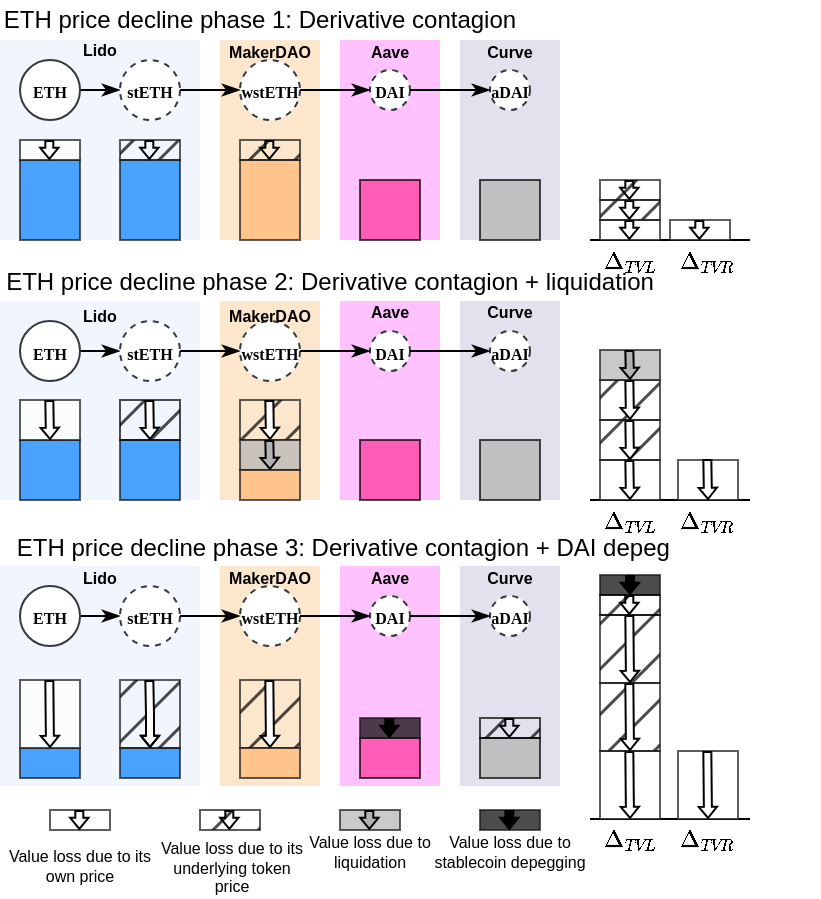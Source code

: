 <mxfile version="23.0.2" type="device">
  <diagram name="Page-1" id="eazg0Y2zUmilkqW_PgbE">
    <mxGraphModel dx="2058" dy="437" grid="1" gridSize="10" guides="1" tooltips="1" connect="1" arrows="1" fold="1" page="1" pageScale="1" pageWidth="1400" pageHeight="700" math="1" shadow="0">
      <root>
        <mxCell id="0" />
        <mxCell id="1" parent="0" />
        <mxCell id="HBQ2-dLDk-EJoHsD7Sn4-1" value="" style="rounded=0;whiteSpace=wrap;html=1;fillColor=#e8f1fd;strokeColor=none;flipH=1;fillOpacity=60;" parent="1" vertex="1">
          <mxGeometry x="-1030" y="160" width="100" height="100" as="geometry" />
        </mxCell>
        <mxCell id="HBQ2-dLDk-EJoHsD7Sn4-19" style="edgeStyle=orthogonalEdgeStyle;rounded=0;orthogonalLoop=1;jettySize=auto;html=1;exitX=1;exitY=0.5;exitDx=0;exitDy=0;entryX=0;entryY=0.5;entryDx=0;entryDy=0;endArrow=classicThin;endFill=1;" parent="1" source="HBQ2-dLDk-EJoHsD7Sn4-2" target="HBQ2-dLDk-EJoHsD7Sn4-4" edge="1">
          <mxGeometry relative="1" as="geometry" />
        </mxCell>
        <mxCell id="HBQ2-dLDk-EJoHsD7Sn4-2" value="&lt;font style=&quot;font-size: 8px;&quot;&gt;ETH&lt;br&gt;&lt;/font&gt;" style="ellipse;whiteSpace=wrap;html=1;aspect=fixed;labelBackgroundColor=none;labelBorderColor=none;fillColor=#FFFFFF;strokeColor=#36393d;fontSize=10;fontFamily=Times New Roman;rounded=0;fontStyle=1" parent="1" vertex="1">
          <mxGeometry x="-1020" y="170" width="30" height="30" as="geometry" />
        </mxCell>
        <mxCell id="HBQ2-dLDk-EJoHsD7Sn4-4" value="&lt;font style=&quot;font-size: 8px;&quot;&gt;stETH&lt;br&gt;&lt;/font&gt;" style="ellipse;whiteSpace=wrap;html=1;aspect=fixed;labelBackgroundColor=none;labelBorderColor=none;fillColor=#FFFFFF;strokeColor=#36393d;fontSize=10;fontFamily=Times New Roman;rounded=0;fontStyle=1;dashed=1;" parent="1" vertex="1">
          <mxGeometry x="-970" y="170" width="30" height="30" as="geometry" />
        </mxCell>
        <mxCell id="HBQ2-dLDk-EJoHsD7Sn4-5" value="" style="rounded=0;whiteSpace=wrap;html=1;fillColor=#fad7ac;strokeColor=none;fillOpacity=60;" parent="1" vertex="1">
          <mxGeometry x="-920" y="160" width="50" height="100" as="geometry" />
        </mxCell>
        <mxCell id="HBQ2-dLDk-EJoHsD7Sn4-7" value="&lt;font style=&quot;font-size: 8px;&quot;&gt;wstETH&lt;br&gt;&lt;/font&gt;" style="ellipse;whiteSpace=wrap;html=1;aspect=fixed;labelBackgroundColor=none;labelBorderColor=none;fillColor=#FFFFFF;strokeColor=#36393d;fontSize=10;fontFamily=Times New Roman;rounded=0;fontStyle=1;dashed=1;" parent="1" vertex="1">
          <mxGeometry x="-910" y="170" width="30" height="30" as="geometry" />
        </mxCell>
        <mxCell id="HBQ2-dLDk-EJoHsD7Sn4-8" value="" style="rounded=0;whiteSpace=wrap;html=1;fillColor=#FF99FF;strokeColor=none;fillOpacity=60;" parent="1" vertex="1">
          <mxGeometry x="-860" y="160" width="50" height="100" as="geometry" />
        </mxCell>
        <mxCell id="HBQ2-dLDk-EJoHsD7Sn4-9" value="&lt;font style=&quot;font-size: 8px;&quot;&gt;DAI&lt;br&gt;&lt;/font&gt;" style="ellipse;whiteSpace=wrap;html=1;aspect=fixed;labelBackgroundColor=none;labelBorderColor=none;fillColor=#FFFFFF;strokeColor=#36393d;fontSize=10;fontFamily=Times New Roman;rounded=0;fontStyle=1;dashed=1;" parent="1" vertex="1">
          <mxGeometry x="-845" y="175" width="20" height="20" as="geometry" />
        </mxCell>
        <mxCell id="HBQ2-dLDk-EJoHsD7Sn4-11" value="" style="rounded=0;whiteSpace=wrap;html=1;fillColor=#d0cee2;strokeColor=none;fillOpacity=60;" parent="1" vertex="1">
          <mxGeometry x="-800" y="160" width="50" height="100" as="geometry" />
        </mxCell>
        <mxCell id="HBQ2-dLDk-EJoHsD7Sn4-12" value="&lt;font style=&quot;font-size: 8px;&quot;&gt;aDAI&lt;br&gt;&lt;/font&gt;" style="ellipse;whiteSpace=wrap;html=1;aspect=fixed;labelBackgroundColor=none;labelBorderColor=none;fillColor=#FFFFFF;strokeColor=#36393d;fontSize=10;fontFamily=Times New Roman;rounded=0;fontStyle=1;dashed=1;" parent="1" vertex="1">
          <mxGeometry x="-785" y="175" width="20" height="20" as="geometry" />
        </mxCell>
        <mxCell id="HBQ2-dLDk-EJoHsD7Sn4-13" value="" style="rounded=0;whiteSpace=wrap;html=1;strokeColor=#1A1A1A;fillColor=#007FFF;opacity=70;" parent="1" vertex="1">
          <mxGeometry x="-1020" y="220" width="30" height="40" as="geometry" />
        </mxCell>
        <mxCell id="HBQ2-dLDk-EJoHsD7Sn4-17" value="" style="rounded=0;whiteSpace=wrap;html=1;fillColor=#FF3399;opacity=70;" parent="1" vertex="1">
          <mxGeometry x="-850" y="230" width="30" height="30" as="geometry" />
        </mxCell>
        <mxCell id="HBQ2-dLDk-EJoHsD7Sn4-18" value="" style="rounded=0;whiteSpace=wrap;html=1;fillColor=#B3B3B3;opacity=70;" parent="1" vertex="1">
          <mxGeometry x="-790" y="230" width="30" height="30" as="geometry" />
        </mxCell>
        <mxCell id="HBQ2-dLDk-EJoHsD7Sn4-22" style="edgeStyle=orthogonalEdgeStyle;rounded=0;orthogonalLoop=1;jettySize=auto;html=1;exitX=1;exitY=0.5;exitDx=0;exitDy=0;endArrow=classicThin;endFill=1;" parent="1" source="HBQ2-dLDk-EJoHsD7Sn4-7" target="HBQ2-dLDk-EJoHsD7Sn4-9" edge="1">
          <mxGeometry relative="1" as="geometry" />
        </mxCell>
        <mxCell id="HBQ2-dLDk-EJoHsD7Sn4-23" style="edgeStyle=orthogonalEdgeStyle;rounded=0;orthogonalLoop=1;jettySize=auto;html=1;exitX=1;exitY=0.5;exitDx=0;exitDy=0;entryX=0;entryY=0.5;entryDx=0;entryDy=0;endArrow=classicThin;endFill=1;" parent="1" source="HBQ2-dLDk-EJoHsD7Sn4-9" target="HBQ2-dLDk-EJoHsD7Sn4-12" edge="1">
          <mxGeometry relative="1" as="geometry" />
        </mxCell>
        <mxCell id="HBQ2-dLDk-EJoHsD7Sn4-24" value="&lt;b&gt;Lido&lt;br&gt;&lt;/b&gt;" style="text;html=1;strokeColor=none;fillColor=none;align=center;verticalAlign=middle;whiteSpace=wrap;rounded=0;fontSize=8;spacing=2;" parent="1" vertex="1">
          <mxGeometry x="-995" y="160" width="30" height="10" as="geometry" />
        </mxCell>
        <mxCell id="HBQ2-dLDk-EJoHsD7Sn4-25" value="&lt;b&gt;MakerDAO&lt;br&gt;&lt;/b&gt;" style="text;html=1;strokeColor=none;fillColor=none;align=center;verticalAlign=middle;whiteSpace=wrap;rounded=0;fontSize=8;spacing=2;" parent="1" vertex="1">
          <mxGeometry x="-915" y="160" width="40" height="11" as="geometry" />
        </mxCell>
        <mxCell id="HBQ2-dLDk-EJoHsD7Sn4-26" value="&lt;b&gt;Aave&lt;br&gt;&lt;/b&gt;" style="text;html=1;strokeColor=none;fillColor=none;align=center;verticalAlign=middle;whiteSpace=wrap;rounded=0;fontSize=8;spacing=2;" parent="1" vertex="1">
          <mxGeometry x="-850" y="160" width="30" height="11" as="geometry" />
        </mxCell>
        <mxCell id="HBQ2-dLDk-EJoHsD7Sn4-27" value="&lt;b&gt;Curve&lt;br&gt;&lt;/b&gt;" style="text;html=1;strokeColor=none;fillColor=none;align=center;verticalAlign=middle;whiteSpace=wrap;rounded=0;fontSize=8;spacing=2;" parent="1" vertex="1">
          <mxGeometry x="-790" y="160" width="30" height="11" as="geometry" />
        </mxCell>
        <mxCell id="HBQ2-dLDk-EJoHsD7Sn4-32" value="" style="rounded=0;whiteSpace=wrap;html=1;strokeColor=#1A1A1A;fillColor=#007FFF;opacity=70;" parent="1" vertex="1">
          <mxGeometry x="-970" y="220" width="30" height="40" as="geometry" />
        </mxCell>
        <mxCell id="HBQ2-dLDk-EJoHsD7Sn4-33" value="" style="rounded=0;whiteSpace=wrap;html=1;strokeColor=#1A1A1A;fillColor=#000000;opacity=70;labelBorderColor=none;fillStyle=hatch;gradientColor=none;" parent="1" vertex="1">
          <mxGeometry x="-970" y="210" width="30" height="10" as="geometry" />
        </mxCell>
        <mxCell id="HBQ2-dLDk-EJoHsD7Sn4-34" value="" style="shape=flexArrow;endArrow=classic;html=1;rounded=0;width=4;endWidth=4.138;endSize=1.531;labelBorderColor=none;fillColor=default;fillStyle=dots;" parent="1" edge="1">
          <mxGeometry width="50" height="50" relative="1" as="geometry">
            <mxPoint x="-955.34" y="210" as="sourcePoint" />
            <mxPoint x="-955.34" y="220" as="targetPoint" />
          </mxGeometry>
        </mxCell>
        <mxCell id="HBQ2-dLDk-EJoHsD7Sn4-39" value="" style="rounded=0;whiteSpace=wrap;html=1;strokeColor=#1A1A1A;fillColor=#FFB570;opacity=70;" parent="1" vertex="1">
          <mxGeometry x="-910" y="220" width="30" height="40" as="geometry" />
        </mxCell>
        <mxCell id="HBQ2-dLDk-EJoHsD7Sn4-40" value="" style="rounded=0;whiteSpace=wrap;html=1;strokeColor=#1A1A1A;fillColor=#000000;opacity=70;fillStyle=hatch;" parent="1" vertex="1">
          <mxGeometry x="-910" y="210" width="30" height="10" as="geometry" />
        </mxCell>
        <mxCell id="HBQ2-dLDk-EJoHsD7Sn4-41" value="" style="shape=flexArrow;endArrow=classic;html=1;rounded=0;width=4;endWidth=4.138;endSize=1.531;" parent="1" edge="1">
          <mxGeometry width="50" height="50" relative="1" as="geometry">
            <mxPoint x="-895.34" y="210" as="sourcePoint" />
            <mxPoint x="-895.34" y="220" as="targetPoint" />
          </mxGeometry>
        </mxCell>
        <mxCell id="HBQ2-dLDk-EJoHsD7Sn4-74" value="" style="rounded=0;whiteSpace=wrap;html=1;fillColor=#e8f1fd;strokeColor=none;flipH=1;fillOpacity=60;" parent="1" vertex="1">
          <mxGeometry x="-1030" y="290.5" width="100" height="99.5" as="geometry" />
        </mxCell>
        <mxCell id="HBQ2-dLDk-EJoHsD7Sn4-75" style="edgeStyle=orthogonalEdgeStyle;rounded=0;orthogonalLoop=1;jettySize=auto;html=1;exitX=1;exitY=0.5;exitDx=0;exitDy=0;entryX=0;entryY=0.5;entryDx=0;entryDy=0;endArrow=classicThin;endFill=1;" parent="1" source="HBQ2-dLDk-EJoHsD7Sn4-76" target="HBQ2-dLDk-EJoHsD7Sn4-77" edge="1">
          <mxGeometry relative="1" as="geometry" />
        </mxCell>
        <mxCell id="HBQ2-dLDk-EJoHsD7Sn4-76" value="&lt;font style=&quot;font-size: 8px;&quot;&gt;ETH&lt;br&gt;&lt;/font&gt;" style="ellipse;whiteSpace=wrap;html=1;aspect=fixed;labelBackgroundColor=none;labelBorderColor=none;fillColor=#FFFFFF;strokeColor=#36393d;fontSize=10;fontFamily=Times New Roman;rounded=0;fontStyle=1" parent="1" vertex="1">
          <mxGeometry x="-1020" y="300.5" width="30" height="30" as="geometry" />
        </mxCell>
        <mxCell id="HBQ2-dLDk-EJoHsD7Sn4-77" value="&lt;font style=&quot;font-size: 8px;&quot;&gt;stETH&lt;br&gt;&lt;/font&gt;" style="ellipse;whiteSpace=wrap;html=1;aspect=fixed;labelBackgroundColor=none;labelBorderColor=none;fillColor=#FFFFFF;strokeColor=#36393d;fontSize=10;fontFamily=Times New Roman;rounded=0;fontStyle=1;dashed=1;" parent="1" vertex="1">
          <mxGeometry x="-970" y="300.5" width="30" height="30" as="geometry" />
        </mxCell>
        <mxCell id="HBQ2-dLDk-EJoHsD7Sn4-78" value="" style="rounded=0;whiteSpace=wrap;html=1;fillColor=#fad7ac;strokeColor=none;fillOpacity=60;" parent="1" vertex="1">
          <mxGeometry x="-920" y="290.5" width="50" height="99.5" as="geometry" />
        </mxCell>
        <mxCell id="HBQ2-dLDk-EJoHsD7Sn4-80" value="&lt;font style=&quot;font-size: 8px;&quot;&gt;wstETH&lt;br&gt;&lt;/font&gt;" style="ellipse;whiteSpace=wrap;html=1;aspect=fixed;labelBackgroundColor=none;labelBorderColor=none;fillColor=#FFFFFF;strokeColor=#36393d;fontSize=10;fontFamily=Times New Roman;rounded=0;fontStyle=1;dashed=1;" parent="1" vertex="1">
          <mxGeometry x="-910" y="300.5" width="30" height="30" as="geometry" />
        </mxCell>
        <mxCell id="HBQ2-dLDk-EJoHsD7Sn4-81" value="" style="rounded=0;whiteSpace=wrap;html=1;fillColor=#FF99FF;strokeColor=none;fillOpacity=60;" parent="1" vertex="1">
          <mxGeometry x="-860" y="290.5" width="50" height="99.5" as="geometry" />
        </mxCell>
        <mxCell id="HBQ2-dLDk-EJoHsD7Sn4-82" value="&lt;font style=&quot;font-size: 8px;&quot;&gt;DAI&lt;br&gt;&lt;/font&gt;" style="ellipse;whiteSpace=wrap;html=1;aspect=fixed;labelBackgroundColor=none;labelBorderColor=none;fillColor=#FFFFFF;strokeColor=#36393d;fontSize=10;fontFamily=Times New Roman;rounded=0;fontStyle=1;dashed=1;" parent="1" vertex="1">
          <mxGeometry x="-845" y="305.5" width="20" height="20" as="geometry" />
        </mxCell>
        <mxCell id="HBQ2-dLDk-EJoHsD7Sn4-83" value="" style="rounded=0;whiteSpace=wrap;html=1;fillColor=#d0cee2;strokeColor=none;fillOpacity=60;" parent="1" vertex="1">
          <mxGeometry x="-800" y="290.5" width="50" height="99.5" as="geometry" />
        </mxCell>
        <mxCell id="HBQ2-dLDk-EJoHsD7Sn4-84" value="&lt;font style=&quot;font-size: 8px;&quot;&gt;aDAI&lt;br&gt;&lt;/font&gt;" style="ellipse;whiteSpace=wrap;html=1;aspect=fixed;labelBackgroundColor=none;labelBorderColor=none;fillColor=#FFFFFF;strokeColor=#36393d;fontSize=10;fontFamily=Times New Roman;rounded=0;fontStyle=1;dashed=1;" parent="1" vertex="1">
          <mxGeometry x="-785" y="305.5" width="20" height="20" as="geometry" />
        </mxCell>
        <mxCell id="HBQ2-dLDk-EJoHsD7Sn4-85" value="" style="rounded=0;whiteSpace=wrap;html=1;strokeColor=#1A1A1A;fillColor=#007FFF;opacity=70;" parent="1" vertex="1">
          <mxGeometry x="-1020" y="360" width="30" height="30" as="geometry" />
        </mxCell>
        <mxCell id="HBQ2-dLDk-EJoHsD7Sn4-86" value="" style="rounded=0;whiteSpace=wrap;html=1;fillColor=#FF3399;opacity=70;" parent="1" vertex="1">
          <mxGeometry x="-850" y="360" width="30" height="30" as="geometry" />
        </mxCell>
        <mxCell id="HBQ2-dLDk-EJoHsD7Sn4-87" value="" style="rounded=0;whiteSpace=wrap;html=1;fillColor=#B3B3B3;opacity=70;" parent="1" vertex="1">
          <mxGeometry x="-790" y="360" width="30" height="30" as="geometry" />
        </mxCell>
        <mxCell id="HBQ2-dLDk-EJoHsD7Sn4-89" style="edgeStyle=orthogonalEdgeStyle;rounded=0;orthogonalLoop=1;jettySize=auto;html=1;exitX=1;exitY=0.5;exitDx=0;exitDy=0;endArrow=classicThin;endFill=1;" parent="1" source="HBQ2-dLDk-EJoHsD7Sn4-80" target="HBQ2-dLDk-EJoHsD7Sn4-82" edge="1">
          <mxGeometry relative="1" as="geometry" />
        </mxCell>
        <mxCell id="HBQ2-dLDk-EJoHsD7Sn4-90" style="edgeStyle=orthogonalEdgeStyle;rounded=0;orthogonalLoop=1;jettySize=auto;html=1;exitX=1;exitY=0.5;exitDx=0;exitDy=0;entryX=0;entryY=0.5;entryDx=0;entryDy=0;endArrow=classicThin;endFill=1;" parent="1" source="HBQ2-dLDk-EJoHsD7Sn4-82" target="HBQ2-dLDk-EJoHsD7Sn4-84" edge="1">
          <mxGeometry relative="1" as="geometry" />
        </mxCell>
        <mxCell id="HBQ2-dLDk-EJoHsD7Sn4-91" value="&lt;b&gt;Lido&lt;br&gt;&lt;/b&gt;" style="text;html=1;strokeColor=none;fillColor=none;align=center;verticalAlign=middle;whiteSpace=wrap;rounded=0;fontSize=8;spacing=2;" parent="1" vertex="1">
          <mxGeometry x="-995" y="292.5" width="30" height="10" as="geometry" />
        </mxCell>
        <mxCell id="HBQ2-dLDk-EJoHsD7Sn4-92" value="&lt;b&gt;MakerDAO&lt;br&gt;&lt;/b&gt;" style="text;html=1;strokeColor=none;fillColor=none;align=center;verticalAlign=middle;whiteSpace=wrap;rounded=0;fontSize=8;spacing=2;" parent="1" vertex="1">
          <mxGeometry x="-915" y="292" width="40" height="11" as="geometry" />
        </mxCell>
        <mxCell id="HBQ2-dLDk-EJoHsD7Sn4-93" value="&lt;b&gt;Aave&lt;br&gt;&lt;/b&gt;" style="text;html=1;strokeColor=none;fillColor=none;align=center;verticalAlign=middle;whiteSpace=wrap;rounded=0;fontSize=8;spacing=2;" parent="1" vertex="1">
          <mxGeometry x="-850" y="290.5" width="30" height="11" as="geometry" />
        </mxCell>
        <mxCell id="HBQ2-dLDk-EJoHsD7Sn4-94" value="&lt;b&gt;Curve&lt;br&gt;&lt;/b&gt;" style="text;html=1;strokeColor=none;fillColor=none;align=center;verticalAlign=middle;whiteSpace=wrap;rounded=0;fontSize=8;spacing=2;" parent="1" vertex="1">
          <mxGeometry x="-790" y="290.5" width="30" height="11" as="geometry" />
        </mxCell>
        <mxCell id="HBQ2-dLDk-EJoHsD7Sn4-95" value="" style="rounded=0;whiteSpace=wrap;html=1;strokeColor=#1A1A1A;fillColor=#FFFFFF;opacity=70;" parent="1" vertex="1">
          <mxGeometry x="-1020" y="340" width="30" height="20" as="geometry" />
        </mxCell>
        <mxCell id="HBQ2-dLDk-EJoHsD7Sn4-96" value="" style="shape=flexArrow;endArrow=classic;html=1;rounded=0;width=4;endWidth=4.138;endSize=1.531;fillColor=default;entryX=0.5;entryY=1;entryDx=0;entryDy=0;" parent="1" target="HBQ2-dLDk-EJoHsD7Sn4-95" edge="1">
          <mxGeometry width="50" height="50" relative="1" as="geometry">
            <mxPoint x="-1005.34" y="340" as="sourcePoint" />
            <mxPoint x="-1005.34" y="350" as="targetPoint" />
          </mxGeometry>
        </mxCell>
        <mxCell id="HBQ2-dLDk-EJoHsD7Sn4-109" value="" style="endArrow=none;html=1;rounded=0;" parent="1" edge="1">
          <mxGeometry width="50" height="50" relative="1" as="geometry">
            <mxPoint x="-735" y="260" as="sourcePoint" />
            <mxPoint x="-655" y="260" as="targetPoint" />
          </mxGeometry>
        </mxCell>
        <mxCell id="HBQ2-dLDk-EJoHsD7Sn4-111" value="$$\Delta_{\textit{TVL}}$$" style="text;html=1;strokeColor=none;fillColor=none;align=center;verticalAlign=middle;whiteSpace=wrap;rounded=0;fontSize=10;" parent="1" vertex="1">
          <mxGeometry x="-730" y="260" width="30" height="21" as="geometry" />
        </mxCell>
        <mxCell id="HBQ2-dLDk-EJoHsD7Sn4-112" value="$$\Delta_{\textit{TVR}}$$" style="text;html=1;strokeColor=none;fillColor=none;align=center;verticalAlign=middle;whiteSpace=wrap;rounded=0;fontSize=10;" parent="1" vertex="1">
          <mxGeometry x="-691" y="260" width="30" height="21" as="geometry" />
        </mxCell>
        <mxCell id="HBQ2-dLDk-EJoHsD7Sn4-114" value="" style="group" parent="1" vertex="1" connectable="0">
          <mxGeometry x="-1020" y="210" width="30" height="10" as="geometry" />
        </mxCell>
        <mxCell id="HBQ2-dLDk-EJoHsD7Sn4-29" value="" style="rounded=0;whiteSpace=wrap;html=1;strokeColor=#1A1A1A;fillColor=#FFFFFF;opacity=70;" parent="HBQ2-dLDk-EJoHsD7Sn4-114" vertex="1">
          <mxGeometry width="30" height="10" as="geometry" />
        </mxCell>
        <mxCell id="HBQ2-dLDk-EJoHsD7Sn4-31" value="" style="shape=flexArrow;endArrow=classic;html=1;rounded=0;width=4;endWidth=4.138;endSize=1.531;fillColor=default;" parent="HBQ2-dLDk-EJoHsD7Sn4-114" edge="1">
          <mxGeometry width="50" height="50" relative="1" as="geometry">
            <mxPoint x="14.66" as="sourcePoint" />
            <mxPoint x="14.66" y="10" as="targetPoint" />
          </mxGeometry>
        </mxCell>
        <mxCell id="HBQ2-dLDk-EJoHsD7Sn4-115" value="" style="group" parent="1" vertex="1" connectable="0">
          <mxGeometry x="-730" y="250" width="30" height="10" as="geometry" />
        </mxCell>
        <mxCell id="HBQ2-dLDk-EJoHsD7Sn4-116" value="" style="rounded=0;whiteSpace=wrap;html=1;strokeColor=#1A1A1A;fillColor=#FFFFFF;opacity=70;" parent="HBQ2-dLDk-EJoHsD7Sn4-115" vertex="1">
          <mxGeometry width="30" height="10" as="geometry" />
        </mxCell>
        <mxCell id="HBQ2-dLDk-EJoHsD7Sn4-117" value="" style="shape=flexArrow;endArrow=classic;html=1;rounded=0;width=4;endWidth=4.138;endSize=1.531;fillColor=default;" parent="HBQ2-dLDk-EJoHsD7Sn4-115" edge="1">
          <mxGeometry width="50" height="50" relative="1" as="geometry">
            <mxPoint x="14.66" as="sourcePoint" />
            <mxPoint x="14.66" y="10" as="targetPoint" />
          </mxGeometry>
        </mxCell>
        <mxCell id="HBQ2-dLDk-EJoHsD7Sn4-144" value="" style="group" parent="1" vertex="1" connectable="0">
          <mxGeometry x="-695" y="250" width="30" height="10" as="geometry" />
        </mxCell>
        <mxCell id="HBQ2-dLDk-EJoHsD7Sn4-145" value="" style="rounded=0;whiteSpace=wrap;html=1;strokeColor=#1A1A1A;fillColor=#FFFFFF;opacity=70;" parent="HBQ2-dLDk-EJoHsD7Sn4-144" vertex="1">
          <mxGeometry width="30" height="10" as="geometry" />
        </mxCell>
        <mxCell id="HBQ2-dLDk-EJoHsD7Sn4-146" value="" style="shape=flexArrow;endArrow=classic;html=1;rounded=0;width=4;endWidth=4.138;endSize=1.531;fillColor=default;" parent="HBQ2-dLDk-EJoHsD7Sn4-144" edge="1">
          <mxGeometry width="50" height="50" relative="1" as="geometry">
            <mxPoint x="14.66" as="sourcePoint" />
            <mxPoint x="14.66" y="10" as="targetPoint" />
          </mxGeometry>
        </mxCell>
        <mxCell id="HBQ2-dLDk-EJoHsD7Sn4-157" value="" style="rounded=0;whiteSpace=wrap;html=1;strokeColor=#1A1A1A;fillColor=#007FFF;opacity=70;" parent="1" vertex="1">
          <mxGeometry x="-970" y="360" width="30" height="30" as="geometry" />
        </mxCell>
        <mxCell id="HBQ2-dLDk-EJoHsD7Sn4-158" value="" style="rounded=0;whiteSpace=wrap;html=1;opacity=70;glass=0;fillStyle=hatch;fillColor=#000000;" parent="1" vertex="1">
          <mxGeometry x="-970" y="340" width="30" height="20" as="geometry" />
        </mxCell>
        <mxCell id="HBQ2-dLDk-EJoHsD7Sn4-159" value="" style="shape=flexArrow;endArrow=classic;html=1;rounded=0;width=4;endWidth=4.138;endSize=1.531;fillColor=default;entryX=0.5;entryY=1;entryDx=0;entryDy=0;" parent="1" target="HBQ2-dLDk-EJoHsD7Sn4-158" edge="1">
          <mxGeometry width="50" height="50" relative="1" as="geometry">
            <mxPoint x="-955.34" y="340" as="sourcePoint" />
            <mxPoint x="-955.34" y="350" as="targetPoint" />
          </mxGeometry>
        </mxCell>
        <mxCell id="HBQ2-dLDk-EJoHsD7Sn4-175" value="" style="rounded=0;whiteSpace=wrap;html=1;strokeColor=#1A1A1A;fillColor=#000000;opacity=70;shadow=0;fillStyle=hatch;" parent="1" vertex="1">
          <mxGeometry x="-910" y="340" width="30" height="20" as="geometry" />
        </mxCell>
        <mxCell id="HBQ2-dLDk-EJoHsD7Sn4-176" value="" style="shape=flexArrow;endArrow=classic;html=1;rounded=0;width=4;endWidth=4.138;endSize=1.531;fillColor=default;entryX=0.5;entryY=1;entryDx=0;entryDy=0;shadow=0;" parent="1" target="HBQ2-dLDk-EJoHsD7Sn4-175" edge="1">
          <mxGeometry width="50" height="50" relative="1" as="geometry">
            <mxPoint x="-895.34" y="340" as="sourcePoint" />
            <mxPoint x="-895.34" y="350" as="targetPoint" />
          </mxGeometry>
        </mxCell>
        <mxCell id="HBQ2-dLDk-EJoHsD7Sn4-177" value="" style="rounded=0;whiteSpace=wrap;html=1;strokeColor=#1A1A1A;fillColor=#B3B3B3;opacity=70;" parent="1" vertex="1">
          <mxGeometry x="-910" y="360" width="30" height="15" as="geometry" />
        </mxCell>
        <mxCell id="HBQ2-dLDk-EJoHsD7Sn4-178" value="" style="shape=flexArrow;endArrow=classic;html=1;rounded=0;width=4;endWidth=4.138;endSize=1.531;fillColor=#B3B3B3;entryX=0.5;entryY=1;entryDx=0;entryDy=0;" parent="1" target="HBQ2-dLDk-EJoHsD7Sn4-177" edge="1">
          <mxGeometry width="50" height="50" relative="1" as="geometry">
            <mxPoint x="-895.34" y="360" as="sourcePoint" />
            <mxPoint x="-895.34" y="370" as="targetPoint" />
          </mxGeometry>
        </mxCell>
        <mxCell id="HBQ2-dLDk-EJoHsD7Sn4-179" value="" style="rounded=0;whiteSpace=wrap;html=1;strokeColor=#1A1A1A;fillColor=#FFB570;opacity=70;" parent="1" vertex="1">
          <mxGeometry x="-910" y="375" width="30" height="15" as="geometry" />
        </mxCell>
        <mxCell id="HBQ2-dLDk-EJoHsD7Sn4-180" value="" style="endArrow=none;html=1;rounded=0;" parent="1" edge="1">
          <mxGeometry width="50" height="50" relative="1" as="geometry">
            <mxPoint x="-735" y="390" as="sourcePoint" />
            <mxPoint x="-655" y="390" as="targetPoint" />
          </mxGeometry>
        </mxCell>
        <mxCell id="HBQ2-dLDk-EJoHsD7Sn4-181" value="$$\Delta_{\textit{TVL}}$$" style="text;html=1;strokeColor=none;fillColor=none;align=center;verticalAlign=middle;whiteSpace=wrap;rounded=0;fontSize=10;" parent="1" vertex="1">
          <mxGeometry x="-730" y="390" width="30" height="21" as="geometry" />
        </mxCell>
        <mxCell id="HBQ2-dLDk-EJoHsD7Sn4-182" value="$$\Delta_{\textit{TVR}}$$" style="text;html=1;strokeColor=none;fillColor=none;align=center;verticalAlign=middle;whiteSpace=wrap;rounded=0;fontSize=10;" parent="1" vertex="1">
          <mxGeometry x="-691" y="390" width="30" height="21" as="geometry" />
        </mxCell>
        <mxCell id="HBQ2-dLDk-EJoHsD7Sn4-201" value="" style="rounded=0;whiteSpace=wrap;html=1;strokeColor=#1A1A1A;fillColor=#FFFFFF;opacity=70;" parent="1" vertex="1">
          <mxGeometry x="-730" y="370" width="30" height="20" as="geometry" />
        </mxCell>
        <mxCell id="HBQ2-dLDk-EJoHsD7Sn4-202" value="" style="shape=flexArrow;endArrow=classic;html=1;rounded=0;width=4;endWidth=4.138;endSize=1.531;fillColor=default;entryX=0.5;entryY=1;entryDx=0;entryDy=0;" parent="1" target="HBQ2-dLDk-EJoHsD7Sn4-201" edge="1">
          <mxGeometry width="50" height="50" relative="1" as="geometry">
            <mxPoint x="-715.34" y="370" as="sourcePoint" />
            <mxPoint x="-715.34" y="380" as="targetPoint" />
          </mxGeometry>
        </mxCell>
        <mxCell id="HBQ2-dLDk-EJoHsD7Sn4-203" value="" style="rounded=0;whiteSpace=wrap;html=1;strokeColor=#1A1A1A;fillColor=#000000;opacity=70;fillStyle=hatch;" parent="1" vertex="1">
          <mxGeometry x="-730" y="350" width="30" height="20" as="geometry" />
        </mxCell>
        <mxCell id="HBQ2-dLDk-EJoHsD7Sn4-204" value="" style="shape=flexArrow;endArrow=classic;html=1;rounded=0;width=4;endWidth=4.138;endSize=1.531;fillColor=default;entryX=0.5;entryY=1;entryDx=0;entryDy=0;" parent="1" target="HBQ2-dLDk-EJoHsD7Sn4-203" edge="1">
          <mxGeometry width="50" height="50" relative="1" as="geometry">
            <mxPoint x="-715.34" y="350" as="sourcePoint" />
            <mxPoint x="-715.34" y="360" as="targetPoint" />
          </mxGeometry>
        </mxCell>
        <mxCell id="HBQ2-dLDk-EJoHsD7Sn4-205" value="" style="rounded=0;whiteSpace=wrap;html=1;strokeColor=#1A1A1A;fillColor=#000000;opacity=70;fillStyle=hatch;" parent="1" vertex="1">
          <mxGeometry x="-730" y="330" width="30" height="20" as="geometry" />
        </mxCell>
        <mxCell id="HBQ2-dLDk-EJoHsD7Sn4-206" value="" style="shape=flexArrow;endArrow=classic;html=1;rounded=0;width=4;endWidth=4.138;endSize=1.531;fillColor=default;entryX=0.5;entryY=1;entryDx=0;entryDy=0;" parent="1" target="HBQ2-dLDk-EJoHsD7Sn4-205" edge="1">
          <mxGeometry width="50" height="50" relative="1" as="geometry">
            <mxPoint x="-715.34" y="330" as="sourcePoint" />
            <mxPoint x="-715.34" y="340" as="targetPoint" />
          </mxGeometry>
        </mxCell>
        <mxCell id="HBQ2-dLDk-EJoHsD7Sn4-212" value="" style="rounded=0;whiteSpace=wrap;html=1;strokeColor=#1A1A1A;fillColor=#B3B3B3;opacity=70;" parent="1" vertex="1">
          <mxGeometry x="-730" y="315" width="30" height="15" as="geometry" />
        </mxCell>
        <mxCell id="HBQ2-dLDk-EJoHsD7Sn4-213" value="" style="shape=flexArrow;endArrow=classic;html=1;rounded=0;width=4;endWidth=4.138;endSize=1.531;fillColor=#B3B3B3;entryX=0.5;entryY=1;entryDx=0;entryDy=0;" parent="1" target="HBQ2-dLDk-EJoHsD7Sn4-212" edge="1">
          <mxGeometry width="50" height="50" relative="1" as="geometry">
            <mxPoint x="-715.34" y="315" as="sourcePoint" />
            <mxPoint x="-715.34" y="325" as="targetPoint" />
          </mxGeometry>
        </mxCell>
        <mxCell id="HBQ2-dLDk-EJoHsD7Sn4-214" value="" style="rounded=0;whiteSpace=wrap;html=1;strokeColor=#1A1A1A;fillColor=#FFFFFF;opacity=70;" parent="1" vertex="1">
          <mxGeometry x="-691" y="370" width="30" height="20" as="geometry" />
        </mxCell>
        <mxCell id="HBQ2-dLDk-EJoHsD7Sn4-215" value="" style="shape=flexArrow;endArrow=classic;html=1;rounded=0;width=4;endWidth=4.138;endSize=1.531;fillColor=default;entryX=0.5;entryY=1;entryDx=0;entryDy=0;" parent="1" target="HBQ2-dLDk-EJoHsD7Sn4-214" edge="1">
          <mxGeometry width="50" height="50" relative="1" as="geometry">
            <mxPoint x="-676.34" y="369.5" as="sourcePoint" />
            <mxPoint x="-676.34" y="379.5" as="targetPoint" />
          </mxGeometry>
        </mxCell>
        <mxCell id="HBQ2-dLDk-EJoHsD7Sn4-257" value="" style="rounded=0;whiteSpace=wrap;html=1;fillColor=#e8f1fd;strokeColor=none;flipH=1;fillOpacity=60;" parent="1" vertex="1">
          <mxGeometry x="-1030" y="423" width="100" height="110" as="geometry" />
        </mxCell>
        <mxCell id="HBQ2-dLDk-EJoHsD7Sn4-258" style="edgeStyle=orthogonalEdgeStyle;rounded=0;orthogonalLoop=1;jettySize=auto;html=1;exitX=1;exitY=0.5;exitDx=0;exitDy=0;entryX=0;entryY=0.5;entryDx=0;entryDy=0;endArrow=classicThin;endFill=1;" parent="1" source="HBQ2-dLDk-EJoHsD7Sn4-259" target="HBQ2-dLDk-EJoHsD7Sn4-260" edge="1">
          <mxGeometry relative="1" as="geometry" />
        </mxCell>
        <mxCell id="HBQ2-dLDk-EJoHsD7Sn4-259" value="&lt;font style=&quot;font-size: 8px;&quot;&gt;ETH&lt;br&gt;&lt;/font&gt;" style="ellipse;whiteSpace=wrap;html=1;aspect=fixed;labelBackgroundColor=none;labelBorderColor=none;fillColor=#FFFFFF;strokeColor=#36393d;fontSize=10;fontFamily=Times New Roman;rounded=0;fontStyle=1" parent="1" vertex="1">
          <mxGeometry x="-1020" y="433" width="30" height="30" as="geometry" />
        </mxCell>
        <mxCell id="HBQ2-dLDk-EJoHsD7Sn4-260" value="&lt;font style=&quot;font-size: 8px;&quot;&gt;stETH&lt;br&gt;&lt;/font&gt;" style="ellipse;whiteSpace=wrap;html=1;aspect=fixed;labelBackgroundColor=none;labelBorderColor=none;fillColor=#FFFFFF;strokeColor=#36393d;fontSize=10;fontFamily=Times New Roman;rounded=0;fontStyle=1;dashed=1;" parent="1" vertex="1">
          <mxGeometry x="-970" y="433" width="30" height="30" as="geometry" />
        </mxCell>
        <mxCell id="HBQ2-dLDk-EJoHsD7Sn4-261" value="" style="rounded=0;whiteSpace=wrap;html=1;fillColor=#fad7ac;strokeColor=none;fillOpacity=60;" parent="1" vertex="1">
          <mxGeometry x="-920" y="423" width="50" height="110" as="geometry" />
        </mxCell>
        <mxCell id="HBQ2-dLDk-EJoHsD7Sn4-263" value="&lt;font style=&quot;font-size: 8px;&quot;&gt;wstETH&lt;br&gt;&lt;/font&gt;" style="ellipse;whiteSpace=wrap;html=1;aspect=fixed;labelBackgroundColor=none;labelBorderColor=none;fillColor=#FFFFFF;strokeColor=#36393d;fontSize=10;fontFamily=Times New Roman;rounded=0;fontStyle=1;dashed=1;" parent="1" vertex="1">
          <mxGeometry x="-910" y="433" width="30" height="30" as="geometry" />
        </mxCell>
        <mxCell id="HBQ2-dLDk-EJoHsD7Sn4-264" value="" style="rounded=0;whiteSpace=wrap;html=1;fillColor=#FF99FF;strokeColor=none;fillOpacity=60;" parent="1" vertex="1">
          <mxGeometry x="-860" y="423" width="50" height="110" as="geometry" />
        </mxCell>
        <mxCell id="HBQ2-dLDk-EJoHsD7Sn4-265" value="&lt;font style=&quot;font-size: 8px;&quot;&gt;DAI&lt;br&gt;&lt;/font&gt;" style="ellipse;whiteSpace=wrap;html=1;aspect=fixed;labelBackgroundColor=none;labelBorderColor=none;fillColor=#FFFFFF;strokeColor=#36393d;fontSize=10;fontFamily=Times New Roman;rounded=0;fontStyle=1;dashed=1;" parent="1" vertex="1">
          <mxGeometry x="-845" y="438" width="20" height="20" as="geometry" />
        </mxCell>
        <mxCell id="HBQ2-dLDk-EJoHsD7Sn4-266" value="" style="rounded=0;whiteSpace=wrap;html=1;fillColor=#d0cee2;strokeColor=none;fillOpacity=60;" parent="1" vertex="1">
          <mxGeometry x="-800" y="423" width="50" height="110" as="geometry" />
        </mxCell>
        <mxCell id="HBQ2-dLDk-EJoHsD7Sn4-267" value="&lt;font style=&quot;font-size: 8px;&quot;&gt;aDAI&lt;br&gt;&lt;/font&gt;" style="ellipse;whiteSpace=wrap;html=1;aspect=fixed;labelBackgroundColor=none;labelBorderColor=none;fillColor=#FFFFFF;strokeColor=#36393d;fontSize=10;fontFamily=Times New Roman;rounded=0;fontStyle=1;dashed=1;" parent="1" vertex="1">
          <mxGeometry x="-785" y="438" width="20" height="20" as="geometry" />
        </mxCell>
        <mxCell id="HBQ2-dLDk-EJoHsD7Sn4-268" value="" style="rounded=0;whiteSpace=wrap;html=1;strokeColor=#1A1A1A;fillColor=#007FFF;opacity=70;" parent="1" vertex="1">
          <mxGeometry x="-1020" y="514" width="30" height="15" as="geometry" />
        </mxCell>
        <mxCell id="HBQ2-dLDk-EJoHsD7Sn4-269" value="" style="rounded=0;whiteSpace=wrap;html=1;fillColor=#FF3399;opacity=70;" parent="1" vertex="1">
          <mxGeometry x="-850" y="509" width="30" height="20" as="geometry" />
        </mxCell>
        <mxCell id="HBQ2-dLDk-EJoHsD7Sn4-270" value="" style="rounded=0;whiteSpace=wrap;html=1;fillColor=#B3B3B3;opacity=70;" parent="1" vertex="1">
          <mxGeometry x="-790" y="509" width="30" height="20" as="geometry" />
        </mxCell>
        <mxCell id="HBQ2-dLDk-EJoHsD7Sn4-272" style="edgeStyle=orthogonalEdgeStyle;rounded=0;orthogonalLoop=1;jettySize=auto;html=1;exitX=1;exitY=0.5;exitDx=0;exitDy=0;endArrow=classicThin;endFill=1;" parent="1" source="HBQ2-dLDk-EJoHsD7Sn4-263" target="HBQ2-dLDk-EJoHsD7Sn4-265" edge="1">
          <mxGeometry relative="1" as="geometry" />
        </mxCell>
        <mxCell id="HBQ2-dLDk-EJoHsD7Sn4-273" style="edgeStyle=orthogonalEdgeStyle;rounded=0;orthogonalLoop=1;jettySize=auto;html=1;exitX=1;exitY=0.5;exitDx=0;exitDy=0;entryX=0;entryY=0.5;entryDx=0;entryDy=0;endArrow=classicThin;endFill=1;" parent="1" source="HBQ2-dLDk-EJoHsD7Sn4-265" target="HBQ2-dLDk-EJoHsD7Sn4-267" edge="1">
          <mxGeometry relative="1" as="geometry" />
        </mxCell>
        <mxCell id="HBQ2-dLDk-EJoHsD7Sn4-274" value="&lt;b&gt;Lido&lt;br&gt;&lt;/b&gt;" style="text;html=1;strokeColor=none;fillColor=none;align=center;verticalAlign=middle;whiteSpace=wrap;rounded=0;fontSize=8;spacing=2;" parent="1" vertex="1">
          <mxGeometry x="-995" y="424" width="30" height="10" as="geometry" />
        </mxCell>
        <mxCell id="HBQ2-dLDk-EJoHsD7Sn4-275" value="&lt;b&gt;MakerDAO&lt;br&gt;&lt;/b&gt;" style="text;html=1;strokeColor=none;fillColor=none;align=center;verticalAlign=middle;whiteSpace=wrap;rounded=0;fontSize=8;spacing=2;" parent="1" vertex="1">
          <mxGeometry x="-915" y="423" width="40" height="11" as="geometry" />
        </mxCell>
        <mxCell id="HBQ2-dLDk-EJoHsD7Sn4-276" value="&lt;b&gt;Aave&lt;br&gt;&lt;/b&gt;" style="text;html=1;strokeColor=none;fillColor=none;align=center;verticalAlign=middle;whiteSpace=wrap;rounded=0;fontSize=8;spacing=2;" parent="1" vertex="1">
          <mxGeometry x="-850" y="423" width="30" height="11" as="geometry" />
        </mxCell>
        <mxCell id="HBQ2-dLDk-EJoHsD7Sn4-277" value="&lt;b&gt;Curve&lt;br&gt;&lt;/b&gt;" style="text;html=1;strokeColor=none;fillColor=none;align=center;verticalAlign=middle;whiteSpace=wrap;rounded=0;fontSize=8;spacing=2;" parent="1" vertex="1">
          <mxGeometry x="-790" y="423" width="30" height="11" as="geometry" />
        </mxCell>
        <mxCell id="HBQ2-dLDk-EJoHsD7Sn4-278" value="" style="rounded=0;whiteSpace=wrap;html=1;strokeColor=#1A1A1A;fillColor=#FFFFFF;opacity=70;" parent="1" vertex="1">
          <mxGeometry x="-1020" y="480" width="30" height="34" as="geometry" />
        </mxCell>
        <mxCell id="HBQ2-dLDk-EJoHsD7Sn4-279" value="" style="shape=flexArrow;endArrow=classic;html=1;rounded=0;width=4;endWidth=4.138;endSize=1.531;fillColor=default;entryX=0.5;entryY=1;entryDx=0;entryDy=0;" parent="1" target="HBQ2-dLDk-EJoHsD7Sn4-278" edge="1">
          <mxGeometry width="50" height="50" relative="1" as="geometry">
            <mxPoint x="-1005.34" y="480" as="sourcePoint" />
            <mxPoint x="-1005.34" y="490" as="targetPoint" />
          </mxGeometry>
        </mxCell>
        <mxCell id="HBQ2-dLDk-EJoHsD7Sn4-294" value="" style="rounded=0;whiteSpace=wrap;html=1;strokeColor=#1A1A1A;fillColor=#007FFF;opacity=70;" parent="1" vertex="1">
          <mxGeometry x="-970" y="514" width="30" height="15" as="geometry" />
        </mxCell>
        <mxCell id="HBQ2-dLDk-EJoHsD7Sn4-295" value="" style="rounded=0;whiteSpace=wrap;html=1;strokeColor=#1A1A1A;fillColor=#000000;opacity=70;fillStyle=hatch;" parent="1" vertex="1">
          <mxGeometry x="-970" y="480" width="30" height="34" as="geometry" />
        </mxCell>
        <mxCell id="HBQ2-dLDk-EJoHsD7Sn4-296" value="" style="shape=flexArrow;endArrow=classic;html=1;rounded=0;width=4;endWidth=4.138;endSize=1.531;fillColor=default;entryX=0.5;entryY=1;entryDx=0;entryDy=0;" parent="1" target="HBQ2-dLDk-EJoHsD7Sn4-295" edge="1">
          <mxGeometry width="50" height="50" relative="1" as="geometry">
            <mxPoint x="-955.34" y="480" as="sourcePoint" />
            <mxPoint x="-955.34" y="490" as="targetPoint" />
            <Array as="points">
              <mxPoint x="-955" y="497" />
            </Array>
          </mxGeometry>
        </mxCell>
        <mxCell id="HBQ2-dLDk-EJoHsD7Sn4-302" value="" style="rounded=0;whiteSpace=wrap;html=1;strokeColor=#1A1A1A;fillColor=#000000;opacity=70;fillStyle=hatch;" parent="1" vertex="1">
          <mxGeometry x="-910" y="480" width="30" height="34" as="geometry" />
        </mxCell>
        <mxCell id="HBQ2-dLDk-EJoHsD7Sn4-303" value="" style="shape=flexArrow;endArrow=classic;html=1;rounded=0;width=4;endWidth=4.138;endSize=1.531;fillColor=default;entryX=0.5;entryY=1;entryDx=0;entryDy=0;" parent="1" target="HBQ2-dLDk-EJoHsD7Sn4-302" edge="1">
          <mxGeometry width="50" height="50" relative="1" as="geometry">
            <mxPoint x="-895.34" y="480" as="sourcePoint" />
            <mxPoint x="-895.34" y="490" as="targetPoint" />
          </mxGeometry>
        </mxCell>
        <mxCell id="HBQ2-dLDk-EJoHsD7Sn4-306" value="" style="rounded=0;whiteSpace=wrap;html=1;strokeColor=#1A1A1A;fillColor=#000000;opacity=70;" parent="1" vertex="1">
          <mxGeometry x="-850" y="499" width="30" height="10" as="geometry" />
        </mxCell>
        <mxCell id="HBQ2-dLDk-EJoHsD7Sn4-307" value="" style="shape=flexArrow;endArrow=classic;html=1;rounded=0;width=4;endWidth=4.138;endSize=1.531;fillColor=#000000;" parent="1" edge="1">
          <mxGeometry width="50" height="50" relative="1" as="geometry">
            <mxPoint x="-835.34" y="499" as="sourcePoint" />
            <mxPoint x="-835.34" y="509" as="targetPoint" />
          </mxGeometry>
        </mxCell>
        <mxCell id="HBQ2-dLDk-EJoHsD7Sn4-314" value="" style="endArrow=none;html=1;rounded=0;" parent="1" edge="1">
          <mxGeometry width="50" height="50" relative="1" as="geometry">
            <mxPoint x="-735" y="549.5" as="sourcePoint" />
            <mxPoint x="-655" y="549.5" as="targetPoint" />
          </mxGeometry>
        </mxCell>
        <mxCell id="HBQ2-dLDk-EJoHsD7Sn4-315" value="$$\Delta_{\textit{TVL}}$$" style="text;html=1;strokeColor=none;fillColor=none;align=center;verticalAlign=middle;whiteSpace=wrap;rounded=0;fontSize=10;" parent="1" vertex="1">
          <mxGeometry x="-730" y="549.5" width="30" height="21" as="geometry" />
        </mxCell>
        <mxCell id="HBQ2-dLDk-EJoHsD7Sn4-316" value="$$\Delta_{\textit{TVR}}$$" style="text;html=1;strokeColor=none;fillColor=none;align=center;verticalAlign=middle;whiteSpace=wrap;rounded=0;fontSize=10;" parent="1" vertex="1">
          <mxGeometry x="-691" y="549.5" width="30" height="21" as="geometry" />
        </mxCell>
        <mxCell id="HBQ2-dLDk-EJoHsD7Sn4-317" value="" style="rounded=0;whiteSpace=wrap;html=1;strokeColor=#1A1A1A;fillColor=#FFFFFF;opacity=70;" parent="1" vertex="1">
          <mxGeometry x="-730" y="515.5" width="30" height="34" as="geometry" />
        </mxCell>
        <mxCell id="HBQ2-dLDk-EJoHsD7Sn4-318" value="" style="shape=flexArrow;endArrow=classic;html=1;rounded=0;width=4;endWidth=4.138;endSize=1.531;fillColor=default;entryX=0.5;entryY=1;entryDx=0;entryDy=0;" parent="1" target="HBQ2-dLDk-EJoHsD7Sn4-317" edge="1">
          <mxGeometry width="50" height="50" relative="1" as="geometry">
            <mxPoint x="-715.34" y="515.5" as="sourcePoint" />
            <mxPoint x="-715.34" y="525.5" as="targetPoint" />
          </mxGeometry>
        </mxCell>
        <mxCell id="HBQ2-dLDk-EJoHsD7Sn4-319" value="" style="rounded=0;whiteSpace=wrap;html=1;strokeColor=#1A1A1A;fillColor=#000000;opacity=70;fillStyle=hatch;" parent="1" vertex="1">
          <mxGeometry x="-730" y="481.5" width="30" height="34" as="geometry" />
        </mxCell>
        <mxCell id="HBQ2-dLDk-EJoHsD7Sn4-320" value="" style="shape=flexArrow;endArrow=classic;html=1;rounded=0;width=4;endWidth=4.138;endSize=1.531;fillColor=default;entryX=0.5;entryY=1;entryDx=0;entryDy=0;" parent="1" target="HBQ2-dLDk-EJoHsD7Sn4-319" edge="1">
          <mxGeometry width="50" height="50" relative="1" as="geometry">
            <mxPoint x="-715.34" y="481.5" as="sourcePoint" />
            <mxPoint x="-715.34" y="491.5" as="targetPoint" />
          </mxGeometry>
        </mxCell>
        <mxCell id="HBQ2-dLDk-EJoHsD7Sn4-321" value="" style="rounded=0;whiteSpace=wrap;html=1;strokeColor=#1A1A1A;fillColor=#000000;opacity=70;fillStyle=hatch;" parent="1" vertex="1">
          <mxGeometry x="-730" y="447.5" width="30" height="34" as="geometry" />
        </mxCell>
        <mxCell id="HBQ2-dLDk-EJoHsD7Sn4-322" value="" style="shape=flexArrow;endArrow=classic;html=1;rounded=0;width=4;endWidth=4.138;endSize=1.531;fillColor=default;entryX=0.5;entryY=1;entryDx=0;entryDy=0;" parent="1" target="HBQ2-dLDk-EJoHsD7Sn4-321" edge="1">
          <mxGeometry width="50" height="50" relative="1" as="geometry">
            <mxPoint x="-715.34" y="447.5" as="sourcePoint" />
            <mxPoint x="-715.34" y="457.5" as="targetPoint" />
          </mxGeometry>
        </mxCell>
        <mxCell id="HBQ2-dLDk-EJoHsD7Sn4-337" value="" style="rounded=0;whiteSpace=wrap;html=1;strokeColor=#1A1A1A;fillColor=#FFFFFF;opacity=70;" parent="1" vertex="1">
          <mxGeometry x="-691" y="515.5" width="30" height="34" as="geometry" />
        </mxCell>
        <mxCell id="HBQ2-dLDk-EJoHsD7Sn4-338" value="" style="shape=flexArrow;endArrow=classic;html=1;rounded=0;width=4;endWidth=4.138;endSize=1.531;fillColor=default;entryX=0.5;entryY=1;entryDx=0;entryDy=0;" parent="1" target="HBQ2-dLDk-EJoHsD7Sn4-337" edge="1">
          <mxGeometry width="50" height="50" relative="1" as="geometry">
            <mxPoint x="-676.34" y="515.5" as="sourcePoint" />
            <mxPoint x="-676.34" y="525.5" as="targetPoint" />
          </mxGeometry>
        </mxCell>
        <mxCell id="HBQ2-dLDk-EJoHsD7Sn4-345" value="" style="rounded=0;whiteSpace=wrap;html=1;strokeColor=#1A1A1A;fillColor=#FFB570;opacity=70;" parent="1" vertex="1">
          <mxGeometry x="-910" y="514" width="30" height="15" as="geometry" />
        </mxCell>
        <mxCell id="HBQ2-dLDk-EJoHsD7Sn4-349" value="" style="rounded=0;whiteSpace=wrap;html=1;strokeColor=#1A1A1A;fillColor=#FFFFFF;opacity=70;" parent="1" vertex="1">
          <mxGeometry x="-1005" y="545" width="30" height="10" as="geometry" />
        </mxCell>
        <mxCell id="HBQ2-dLDk-EJoHsD7Sn4-350" value="" style="shape=flexArrow;endArrow=classic;html=1;rounded=0;width=4;endWidth=4.138;endSize=1.531;fillColor=default;" parent="1" edge="1">
          <mxGeometry width="50" height="50" relative="1" as="geometry">
            <mxPoint x="-990.34" y="545" as="sourcePoint" />
            <mxPoint x="-990.34" y="555" as="targetPoint" />
          </mxGeometry>
        </mxCell>
        <mxCell id="HBQ2-dLDk-EJoHsD7Sn4-351" value="&lt;font style=&quot;font-size: 8px;&quot;&gt;Value loss due to its own price&lt;/font&gt;" style="text;html=1;strokeColor=none;fillColor=none;align=center;verticalAlign=middle;whiteSpace=wrap;rounded=0;fontSize=8;" parent="1" vertex="1">
          <mxGeometry x="-1030" y="568" width="80" height="10" as="geometry" />
        </mxCell>
        <mxCell id="HBQ2-dLDk-EJoHsD7Sn4-355" value="&lt;font style=&quot;font-size: 8px;&quot;&gt;Value loss due to liquidation&lt;/font&gt;" style="text;html=1;strokeColor=none;fillColor=none;align=center;verticalAlign=middle;whiteSpace=wrap;rounded=0;fontSize=8;" parent="1" vertex="1">
          <mxGeometry x="-885" y="561" width="80" height="10" as="geometry" />
        </mxCell>
        <mxCell id="HBQ2-dLDk-EJoHsD7Sn4-356" value="" style="rounded=0;whiteSpace=wrap;html=1;strokeColor=#1A1A1A;fillColor=#B3B3B3;opacity=70;" parent="1" vertex="1">
          <mxGeometry x="-860" y="545" width="30" height="10" as="geometry" />
        </mxCell>
        <mxCell id="HBQ2-dLDk-EJoHsD7Sn4-357" value="" style="shape=flexArrow;endArrow=classic;html=1;rounded=0;width=4;endWidth=4.138;endSize=1.531;fillColor=#B3B3B3;" parent="1" edge="1">
          <mxGeometry width="50" height="50" relative="1" as="geometry">
            <mxPoint x="-845.34" y="545" as="sourcePoint" />
            <mxPoint x="-845.34" y="555" as="targetPoint" />
          </mxGeometry>
        </mxCell>
        <mxCell id="HBQ2-dLDk-EJoHsD7Sn4-358" value="&lt;font style=&quot;font-size: 8px;&quot;&gt;Value loss due to&lt;br&gt;stablecoin depegging&lt;br&gt;&lt;/font&gt;" style="text;html=1;strokeColor=none;fillColor=none;align=center;verticalAlign=middle;whiteSpace=wrap;rounded=0;fontSize=8;" parent="1" vertex="1">
          <mxGeometry x="-815" y="561" width="80" height="10" as="geometry" />
        </mxCell>
        <mxCell id="HBQ2-dLDk-EJoHsD7Sn4-365" style="edgeStyle=orthogonalEdgeStyle;rounded=0;orthogonalLoop=1;jettySize=auto;html=1;exitX=1;exitY=0.5;exitDx=0;exitDy=0;endArrow=classicThin;endFill=1;" parent="1" source="HBQ2-dLDk-EJoHsD7Sn4-260" target="HBQ2-dLDk-EJoHsD7Sn4-263" edge="1">
          <mxGeometry relative="1" as="geometry" />
        </mxCell>
        <mxCell id="HBQ2-dLDk-EJoHsD7Sn4-366" style="edgeStyle=orthogonalEdgeStyle;rounded=0;orthogonalLoop=1;jettySize=auto;html=1;exitX=1;exitY=0.5;exitDx=0;exitDy=0;entryX=0;entryY=0.5;entryDx=0;entryDy=0;endArrow=classicThin;endFill=1;" parent="1" source="HBQ2-dLDk-EJoHsD7Sn4-77" target="HBQ2-dLDk-EJoHsD7Sn4-80" edge="1">
          <mxGeometry relative="1" as="geometry" />
        </mxCell>
        <mxCell id="HBQ2-dLDk-EJoHsD7Sn4-371" value="" style="rounded=0;whiteSpace=wrap;html=1;strokeColor=#1A1A1A;fillColor=#000000;opacity=70;" parent="1" vertex="1">
          <mxGeometry x="-790" y="545" width="30" height="10" as="geometry" />
        </mxCell>
        <mxCell id="HBQ2-dLDk-EJoHsD7Sn4-372" value="" style="shape=flexArrow;endArrow=classic;html=1;rounded=0;width=4;endWidth=4.138;endSize=1.531;fillColor=#000000;" parent="1" edge="1">
          <mxGeometry width="50" height="50" relative="1" as="geometry">
            <mxPoint x="-775.34" y="545" as="sourcePoint" />
            <mxPoint x="-775.34" y="555" as="targetPoint" />
          </mxGeometry>
        </mxCell>
        <mxCell id="HBQ2-dLDk-EJoHsD7Sn4-376" value="" style="rounded=0;whiteSpace=wrap;html=1;strokeColor=#1A1A1A;fillColor=#000000;opacity=70;" parent="1" vertex="1">
          <mxGeometry x="-730" y="427.5" width="30" height="10" as="geometry" />
        </mxCell>
        <mxCell id="HBQ2-dLDk-EJoHsD7Sn4-377" value="" style="shape=flexArrow;endArrow=classic;html=1;rounded=0;width=4;endWidth=4.138;endSize=1.531;fillColor=#000000;" parent="1" edge="1">
          <mxGeometry width="50" height="50" relative="1" as="geometry">
            <mxPoint x="-715.0" y="427.5" as="sourcePoint" />
            <mxPoint x="-715.0" y="437.5" as="targetPoint" />
          </mxGeometry>
        </mxCell>
        <mxCell id="HBQ2-dLDk-EJoHsD7Sn4-367" style="edgeStyle=orthogonalEdgeStyle;rounded=0;orthogonalLoop=1;jettySize=auto;html=1;exitX=1;exitY=0.5;exitDx=0;exitDy=0;entryX=0;entryY=0.5;entryDx=0;entryDy=0;endArrow=classicThin;endFill=1;" parent="1" source="HBQ2-dLDk-EJoHsD7Sn4-4" target="HBQ2-dLDk-EJoHsD7Sn4-7" edge="1">
          <mxGeometry relative="1" as="geometry" />
        </mxCell>
        <mxCell id="HBQ2-dLDk-EJoHsD7Sn4-379" value="" style="rounded=0;whiteSpace=wrap;html=1;strokeColor=#1A1A1A;fillColor=#000000;opacity=70;fillStyle=hatch;gradientColor=none;" parent="1" vertex="1">
          <mxGeometry x="-930" y="545" width="30" height="10" as="geometry" />
        </mxCell>
        <mxCell id="HBQ2-dLDk-EJoHsD7Sn4-380" value="" style="shape=flexArrow;endArrow=classic;html=1;rounded=0;width=4;endWidth=4.138;endSize=1.531;" parent="1" edge="1">
          <mxGeometry width="50" height="50" relative="1" as="geometry">
            <mxPoint x="-915.34" y="545" as="sourcePoint" />
            <mxPoint x="-915.34" y="555" as="targetPoint" />
          </mxGeometry>
        </mxCell>
        <mxCell id="HBQ2-dLDk-EJoHsD7Sn4-381" value="" style="rounded=0;whiteSpace=wrap;html=1;strokeColor=#1A1A1A;fillColor=#000000;opacity=70;fillStyle=hatch;" parent="1" vertex="1">
          <mxGeometry x="-730" y="240" width="30" height="10" as="geometry" />
        </mxCell>
        <mxCell id="HBQ2-dLDk-EJoHsD7Sn4-382" value="" style="shape=flexArrow;endArrow=classic;html=1;rounded=0;width=4;endWidth=4.138;endSize=1.531;" parent="1" edge="1">
          <mxGeometry width="50" height="50" relative="1" as="geometry">
            <mxPoint x="-715.34" y="240" as="sourcePoint" />
            <mxPoint x="-715.34" y="250" as="targetPoint" />
          </mxGeometry>
        </mxCell>
        <mxCell id="HBQ2-dLDk-EJoHsD7Sn4-383" value="" style="rounded=0;whiteSpace=wrap;html=1;strokeColor=#1A1A1A;fillColor=#000000;opacity=70;fillStyle=hatch;" parent="1" vertex="1">
          <mxGeometry x="-730" y="230" width="30" height="10" as="geometry" />
        </mxCell>
        <mxCell id="HBQ2-dLDk-EJoHsD7Sn4-384" value="" style="shape=flexArrow;endArrow=classic;html=1;rounded=0;width=4;endWidth=4.138;endSize=1.531;" parent="1" edge="1">
          <mxGeometry width="50" height="50" relative="1" as="geometry">
            <mxPoint x="-715.34" y="230" as="sourcePoint" />
            <mxPoint x="-715.34" y="240" as="targetPoint" />
          </mxGeometry>
        </mxCell>
        <mxCell id="HBQ2-dLDk-EJoHsD7Sn4-385" value="&lt;font style=&quot;font-size: 8px;&quot;&gt;Value loss due to its underlying token price&lt;/font&gt;" style="text;html=1;strokeColor=none;fillColor=none;align=center;verticalAlign=middle;whiteSpace=wrap;rounded=0;fontSize=8;" parent="1" vertex="1">
          <mxGeometry x="-954" y="569" width="80" height="10" as="geometry" />
        </mxCell>
        <mxCell id="HBQ2-dLDk-EJoHsD7Sn4-392" value="ETH price decline phase 1: Derivative contagion" style="text;html=1;strokeColor=none;fillColor=none;align=center;verticalAlign=middle;whiteSpace=wrap;rounded=0;" parent="1" vertex="1">
          <mxGeometry x="-1030" y="140" width="260" height="20" as="geometry" />
        </mxCell>
        <mxCell id="HBQ2-dLDk-EJoHsD7Sn4-394" value="ETH price decline phase 2: Derivative contagion + liquidation" style="text;html=1;strokeColor=none;fillColor=none;align=center;verticalAlign=middle;whiteSpace=wrap;rounded=0;" parent="1" vertex="1">
          <mxGeometry x="-1030" y="270.5" width="330" height="20" as="geometry" />
        </mxCell>
        <mxCell id="HBQ2-dLDk-EJoHsD7Sn4-395" value="&amp;nbsp;ETH price decline phase 3: Derivative contagion + DAI depeg" style="text;html=1;strokeColor=none;fillColor=none;align=center;verticalAlign=middle;whiteSpace=wrap;rounded=0;" parent="1" vertex="1">
          <mxGeometry x="-1030" y="404" width="340" height="20" as="geometry" />
        </mxCell>
        <mxCell id="yLH8iEfCXqvI7fsB7WYn-4" value="" style="rounded=0;whiteSpace=wrap;html=1;opacity=70;fillColor=#000000;fillStyle=hatch;" vertex="1" parent="1">
          <mxGeometry x="-790" y="499" width="30" height="10" as="geometry" />
        </mxCell>
        <mxCell id="yLH8iEfCXqvI7fsB7WYn-5" value="" style="shape=flexArrow;endArrow=classic;html=1;rounded=0;width=4;endWidth=4.138;endSize=1.531;fillColor=#000000;fillStyle=hatch;" edge="1" parent="1">
          <mxGeometry width="50" height="50" relative="1" as="geometry">
            <mxPoint x="-775.34" y="499" as="sourcePoint" />
            <mxPoint x="-775.34" y="509" as="targetPoint" />
          </mxGeometry>
        </mxCell>
        <mxCell id="yLH8iEfCXqvI7fsB7WYn-6" value="" style="rounded=0;whiteSpace=wrap;html=1;opacity=70;fillColor=#000000;fillStyle=hatch;" vertex="1" parent="1">
          <mxGeometry x="-730" y="437.5" width="30" height="10" as="geometry" />
        </mxCell>
        <mxCell id="yLH8iEfCXqvI7fsB7WYn-7" value="" style="shape=flexArrow;endArrow=classic;html=1;rounded=0;width=4;endWidth=4.138;endSize=1.531;fillColor=#000000;fillStyle=hatch;" edge="1" parent="1">
          <mxGeometry width="50" height="50" relative="1" as="geometry">
            <mxPoint x="-715.34" y="437.5" as="sourcePoint" />
            <mxPoint x="-715.34" y="447.5" as="targetPoint" />
          </mxGeometry>
        </mxCell>
      </root>
    </mxGraphModel>
  </diagram>
</mxfile>
